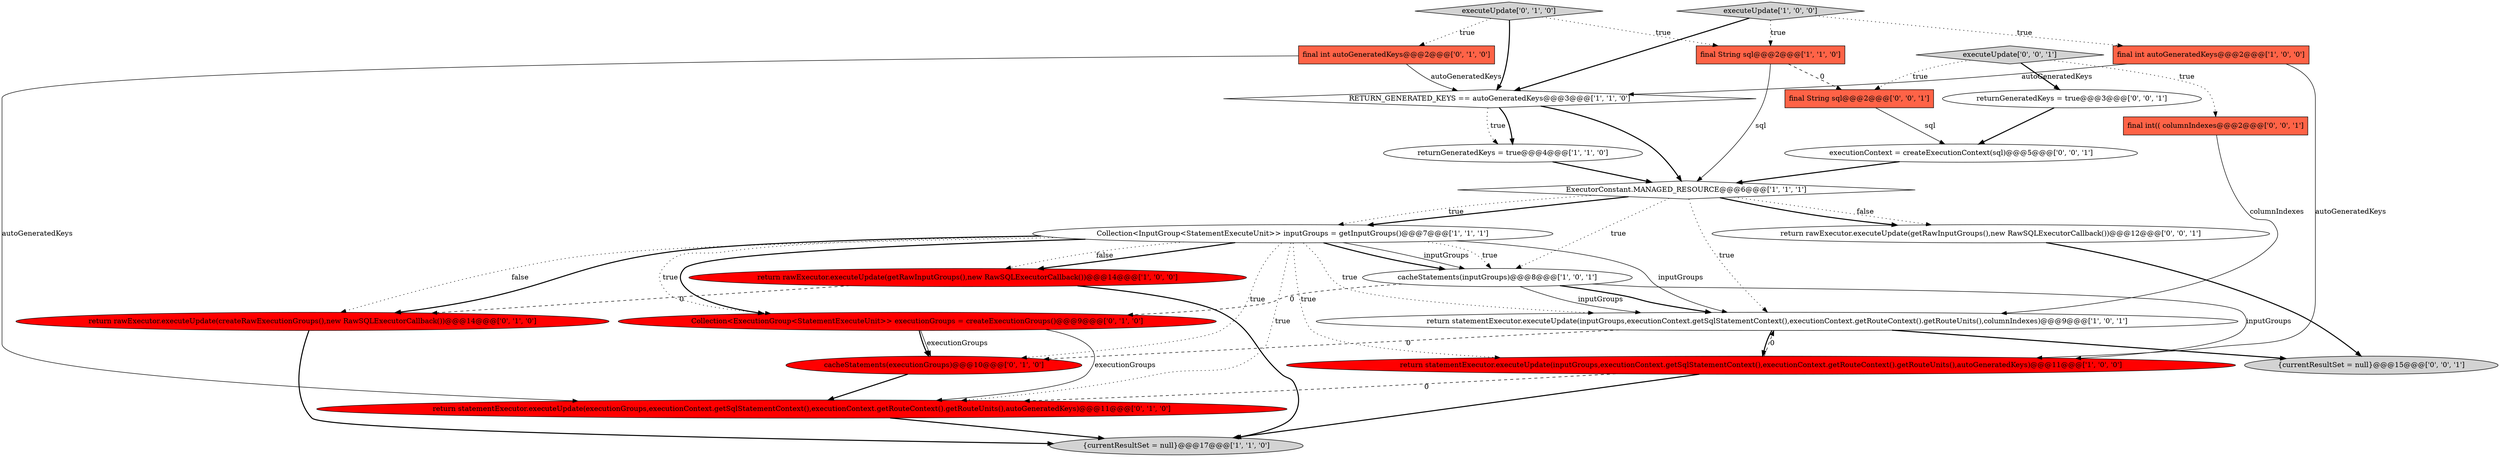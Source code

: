 digraph {
19 [style = filled, label = "returnGeneratedKeys = true@@@3@@@['0', '0', '1']", fillcolor = white, shape = ellipse image = "AAA0AAABBB3BBB"];
5 [style = filled, label = "return statementExecutor.executeUpdate(inputGroups,executionContext.getSqlStatementContext(),executionContext.getRouteContext().getRouteUnits(),autoGeneratedKeys)@@@11@@@['1', '0', '0']", fillcolor = red, shape = ellipse image = "AAA1AAABBB1BBB"];
14 [style = filled, label = "executeUpdate['0', '1', '0']", fillcolor = lightgray, shape = diamond image = "AAA0AAABBB2BBB"];
21 [style = filled, label = "executionContext = createExecutionContext(sql)@@@5@@@['0', '0', '1']", fillcolor = white, shape = ellipse image = "AAA0AAABBB3BBB"];
4 [style = filled, label = "return statementExecutor.executeUpdate(inputGroups,executionContext.getSqlStatementContext(),executionContext.getRouteContext().getRouteUnits(),columnIndexes)@@@9@@@['1', '0', '1']", fillcolor = white, shape = ellipse image = "AAA0AAABBB1BBB"];
3 [style = filled, label = "RETURN_GENERATED_KEYS == autoGeneratedKeys@@@3@@@['1', '1', '0']", fillcolor = white, shape = diamond image = "AAA0AAABBB1BBB"];
13 [style = filled, label = "return statementExecutor.executeUpdate(executionGroups,executionContext.getSqlStatementContext(),executionContext.getRouteContext().getRouteUnits(),autoGeneratedKeys)@@@11@@@['0', '1', '0']", fillcolor = red, shape = ellipse image = "AAA1AAABBB2BBB"];
22 [style = filled, label = "final String sql@@@2@@@['0', '0', '1']", fillcolor = tomato, shape = box image = "AAA0AAABBB3BBB"];
23 [style = filled, label = "return rawExecutor.executeUpdate(getRawInputGroups(),new RawSQLExecutorCallback())@@@12@@@['0', '0', '1']", fillcolor = white, shape = ellipse image = "AAA0AAABBB3BBB"];
8 [style = filled, label = "ExecutorConstant.MANAGED_RESOURCE@@@6@@@['1', '1', '1']", fillcolor = white, shape = diamond image = "AAA0AAABBB1BBB"];
24 [style = filled, label = "{currentResultSet = null}@@@15@@@['0', '0', '1']", fillcolor = lightgray, shape = ellipse image = "AAA0AAABBB3BBB"];
17 [style = filled, label = "return rawExecutor.executeUpdate(createRawExecutionGroups(),new RawSQLExecutorCallback())@@@14@@@['0', '1', '0']", fillcolor = red, shape = ellipse image = "AAA1AAABBB2BBB"];
1 [style = filled, label = "final int autoGeneratedKeys@@@2@@@['1', '0', '0']", fillcolor = tomato, shape = box image = "AAA0AAABBB1BBB"];
18 [style = filled, label = "final int(( columnIndexes@@@2@@@['0', '0', '1']", fillcolor = tomato, shape = box image = "AAA0AAABBB3BBB"];
9 [style = filled, label = "{currentResultSet = null}@@@17@@@['1', '1', '0']", fillcolor = lightgray, shape = ellipse image = "AAA0AAABBB1BBB"];
16 [style = filled, label = "cacheStatements(executionGroups)@@@10@@@['0', '1', '0']", fillcolor = red, shape = ellipse image = "AAA1AAABBB2BBB"];
15 [style = filled, label = "Collection<ExecutionGroup<StatementExecuteUnit>> executionGroups = createExecutionGroups()@@@9@@@['0', '1', '0']", fillcolor = red, shape = ellipse image = "AAA1AAABBB2BBB"];
11 [style = filled, label = "cacheStatements(inputGroups)@@@8@@@['1', '0', '1']", fillcolor = white, shape = ellipse image = "AAA0AAABBB1BBB"];
7 [style = filled, label = "returnGeneratedKeys = true@@@4@@@['1', '1', '0']", fillcolor = white, shape = ellipse image = "AAA0AAABBB1BBB"];
0 [style = filled, label = "return rawExecutor.executeUpdate(getRawInputGroups(),new RawSQLExecutorCallback())@@@14@@@['1', '0', '0']", fillcolor = red, shape = ellipse image = "AAA1AAABBB1BBB"];
2 [style = filled, label = "final String sql@@@2@@@['1', '1', '0']", fillcolor = tomato, shape = box image = "AAA0AAABBB1BBB"];
10 [style = filled, label = "Collection<InputGroup<StatementExecuteUnit>> inputGroups = getInputGroups()@@@7@@@['1', '1', '1']", fillcolor = white, shape = ellipse image = "AAA0AAABBB1BBB"];
6 [style = filled, label = "executeUpdate['1', '0', '0']", fillcolor = lightgray, shape = diamond image = "AAA0AAABBB1BBB"];
12 [style = filled, label = "final int autoGeneratedKeys@@@2@@@['0', '1', '0']", fillcolor = tomato, shape = box image = "AAA0AAABBB2BBB"];
20 [style = filled, label = "executeUpdate['0', '0', '1']", fillcolor = lightgray, shape = diamond image = "AAA0AAABBB3BBB"];
5->13 [style = dashed, label="0"];
15->13 [style = solid, label="executionGroups"];
14->3 [style = bold, label=""];
14->2 [style = dotted, label="true"];
8->10 [style = bold, label=""];
6->3 [style = bold, label=""];
3->7 [style = dotted, label="true"];
0->9 [style = bold, label=""];
16->13 [style = bold, label=""];
4->24 [style = bold, label=""];
10->15 [style = bold, label=""];
8->23 [style = dotted, label="false"];
14->12 [style = dotted, label="true"];
5->9 [style = bold, label=""];
10->11 [style = solid, label="inputGroups"];
8->23 [style = bold, label=""];
4->16 [style = dashed, label="0"];
11->15 [style = dashed, label="0"];
1->5 [style = solid, label="autoGeneratedKeys"];
17->9 [style = bold, label=""];
11->4 [style = solid, label="inputGroups"];
11->4 [style = bold, label=""];
2->8 [style = solid, label="sql"];
6->1 [style = dotted, label="true"];
21->8 [style = bold, label=""];
10->17 [style = bold, label=""];
8->10 [style = dotted, label="true"];
7->8 [style = bold, label=""];
10->5 [style = dotted, label="true"];
15->16 [style = bold, label=""];
0->17 [style = dashed, label="0"];
5->4 [style = dashed, label="0"];
8->4 [style = dotted, label="true"];
22->21 [style = solid, label="sql"];
10->15 [style = dotted, label="true"];
1->3 [style = solid, label="autoGeneratedKeys"];
11->5 [style = solid, label="inputGroups"];
23->24 [style = bold, label=""];
6->2 [style = dotted, label="true"];
18->4 [style = solid, label="columnIndexes"];
15->16 [style = solid, label="executionGroups"];
10->13 [style = dotted, label="true"];
3->7 [style = bold, label=""];
10->11 [style = dotted, label="true"];
12->13 [style = solid, label="autoGeneratedKeys"];
3->8 [style = bold, label=""];
10->17 [style = dotted, label="false"];
10->0 [style = dotted, label="false"];
10->0 [style = bold, label=""];
20->18 [style = dotted, label="true"];
10->4 [style = solid, label="inputGroups"];
8->11 [style = dotted, label="true"];
20->22 [style = dotted, label="true"];
13->9 [style = bold, label=""];
10->4 [style = dotted, label="true"];
20->19 [style = bold, label=""];
12->3 [style = solid, label="autoGeneratedKeys"];
10->16 [style = dotted, label="true"];
2->22 [style = dashed, label="0"];
4->5 [style = bold, label=""];
10->11 [style = bold, label=""];
19->21 [style = bold, label=""];
}
